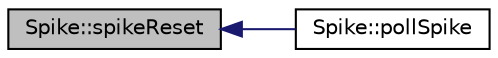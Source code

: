 digraph "Spike::spikeReset"
{
  edge [fontname="Helvetica",fontsize="10",labelfontname="Helvetica",labelfontsize="10"];
  node [fontname="Helvetica",fontsize="10",shape=record];
  rankdir="LR";
  Node1 [label="Spike::spikeReset",height=0.2,width=0.4,color="black", fillcolor="grey75", style="filled", fontcolor="black"];
  Node1 -> Node2 [dir="back",color="midnightblue",fontsize="10",style="solid",fontname="Helvetica"];
  Node2 [label="Spike::pollSpike",height=0.2,width=0.4,color="black", fillcolor="white", style="filled",URL="$class_spike.html#aba03502debce19309052a6b81b4c1e8e"];
}

